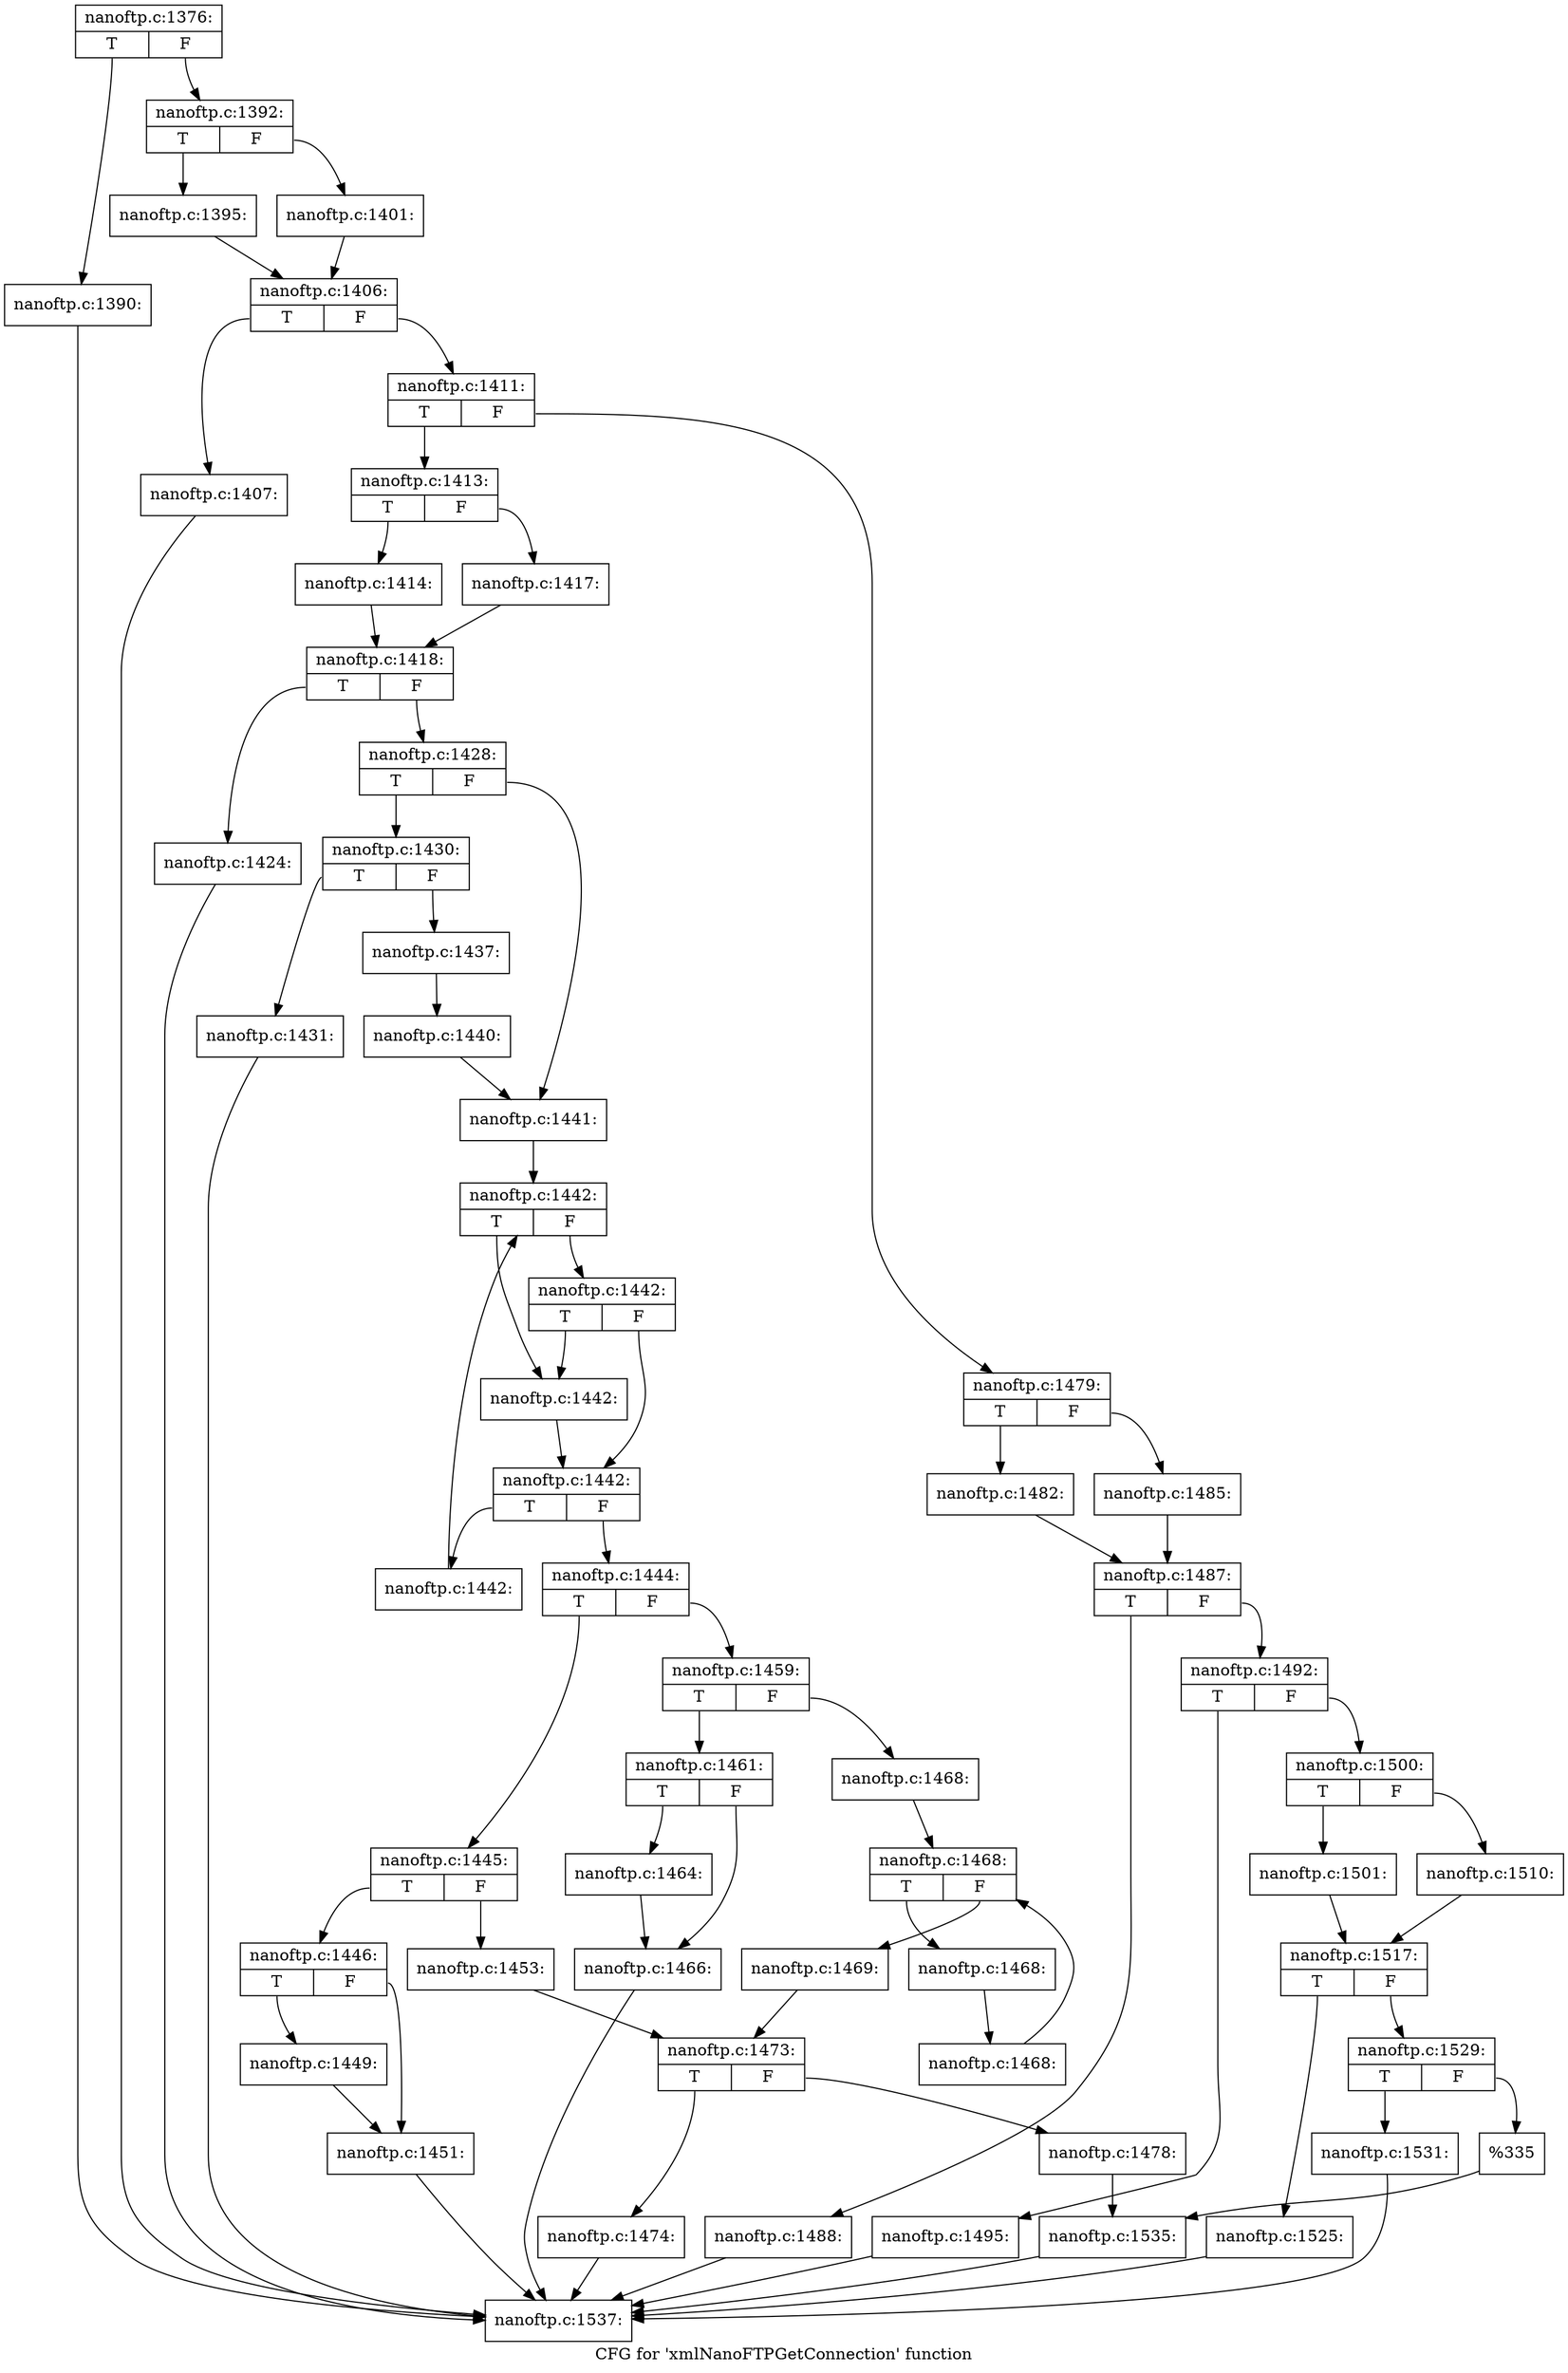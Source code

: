 digraph "CFG for 'xmlNanoFTPGetConnection' function" {
	label="CFG for 'xmlNanoFTPGetConnection' function";

	Node0x3efd7c0 [shape=record,label="{nanoftp.c:1376:|{<s0>T|<s1>F}}"];
	Node0x3efd7c0:s0 -> Node0x3f001a0;
	Node0x3efd7c0:s1 -> Node0x3f001f0;
	Node0x3f001a0 [shape=record,label="{nanoftp.c:1390:}"];
	Node0x3f001a0 -> Node0x3ef0ce0;
	Node0x3f001f0 [shape=record,label="{nanoftp.c:1392:|{<s0>T|<s1>F}}"];
	Node0x3f001f0:s0 -> Node0x3f008c0;
	Node0x3f001f0:s1 -> Node0x3f00960;
	Node0x3f008c0 [shape=record,label="{nanoftp.c:1395:}"];
	Node0x3f008c0 -> Node0x3f00910;
	Node0x3f00960 [shape=record,label="{nanoftp.c:1401:}"];
	Node0x3f00960 -> Node0x3f00910;
	Node0x3f00910 [shape=record,label="{nanoftp.c:1406:|{<s0>T|<s1>F}}"];
	Node0x3f00910:s0 -> Node0x3f02630;
	Node0x3f00910:s1 -> Node0x3f02680;
	Node0x3f02630 [shape=record,label="{nanoftp.c:1407:}"];
	Node0x3f02630 -> Node0x3ef0ce0;
	Node0x3f02680 [shape=record,label="{nanoftp.c:1411:|{<s0>T|<s1>F}}"];
	Node0x3f02680:s0 -> Node0x3f02e60;
	Node0x3f02680:s1 -> Node0x3f02f00;
	Node0x3f02e60 [shape=record,label="{nanoftp.c:1413:|{<s0>T|<s1>F}}"];
	Node0x3f02e60:s0 -> Node0x3f03330;
	Node0x3f02e60:s1 -> Node0x3f033d0;
	Node0x3f03330 [shape=record,label="{nanoftp.c:1414:}"];
	Node0x3f03330 -> Node0x3f03380;
	Node0x3f033d0 [shape=record,label="{nanoftp.c:1417:}"];
	Node0x3f033d0 -> Node0x3f03380;
	Node0x3f03380 [shape=record,label="{nanoftp.c:1418:|{<s0>T|<s1>F}}"];
	Node0x3f03380:s0 -> Node0x3f049c0;
	Node0x3f03380:s1 -> Node0x3f04a10;
	Node0x3f049c0 [shape=record,label="{nanoftp.c:1424:}"];
	Node0x3f049c0 -> Node0x3ef0ce0;
	Node0x3f04a10 [shape=record,label="{nanoftp.c:1428:|{<s0>T|<s1>F}}"];
	Node0x3f04a10:s0 -> Node0x3f05750;
	Node0x3f04a10:s1 -> Node0x3f057a0;
	Node0x3f05750 [shape=record,label="{nanoftp.c:1430:|{<s0>T|<s1>F}}"];
	Node0x3f05750:s0 -> Node0x3f05b60;
	Node0x3f05750:s1 -> Node0x3f05c00;
	Node0x3f05b60 [shape=record,label="{nanoftp.c:1431:}"];
	Node0x3f05b60 -> Node0x3ef0ce0;
	Node0x3f05c00 [shape=record,label="{nanoftp.c:1437:}"];
	Node0x3f05c00 -> Node0x3f05bb0;
	Node0x3f05bb0 [shape=record,label="{nanoftp.c:1440:}"];
	Node0x3f05bb0 -> Node0x3f057a0;
	Node0x3f057a0 [shape=record,label="{nanoftp.c:1441:}"];
	Node0x3f057a0 -> Node0x3f07330;
	Node0x3f07330 [shape=record,label="{nanoftp.c:1442:|{<s0>T|<s1>F}}"];
	Node0x3f07330:s0 -> Node0x3f07620;
	Node0x3f07330:s1 -> Node0x3f07670;
	Node0x3f07670 [shape=record,label="{nanoftp.c:1442:|{<s0>T|<s1>F}}"];
	Node0x3f07670:s0 -> Node0x3f07620;
	Node0x3f07670:s1 -> Node0x3f075d0;
	Node0x3f07620 [shape=record,label="{nanoftp.c:1442:}"];
	Node0x3f07620 -> Node0x3f075d0;
	Node0x3f075d0 [shape=record,label="{nanoftp.c:1442:|{<s0>T|<s1>F}}"];
	Node0x3f075d0:s0 -> Node0x3f08020;
	Node0x3f075d0:s1 -> Node0x3f07550;
	Node0x3f08020 [shape=record,label="{nanoftp.c:1442:}"];
	Node0x3f08020 -> Node0x3f07330;
	Node0x3f07550 [shape=record,label="{nanoftp.c:1444:|{<s0>T|<s1>F}}"];
	Node0x3f07550:s0 -> Node0x3f08340;
	Node0x3f07550:s1 -> Node0x3f083e0;
	Node0x3f08340 [shape=record,label="{nanoftp.c:1445:|{<s0>T|<s1>F}}"];
	Node0x3f08340:s0 -> Node0x3f08a30;
	Node0x3f08340:s1 -> Node0x3f08a80;
	Node0x3f08a30 [shape=record,label="{nanoftp.c:1446:|{<s0>T|<s1>F}}"];
	Node0x3f08a30:s0 -> Node0x3f093d0;
	Node0x3f08a30:s1 -> Node0x3f09c30;
	Node0x3f093d0 [shape=record,label="{nanoftp.c:1449:}"];
	Node0x3f093d0 -> Node0x3f09c30;
	Node0x3f09c30 [shape=record,label="{nanoftp.c:1451:}"];
	Node0x3f09c30 -> Node0x3ef0ce0;
	Node0x3f08a80 [shape=record,label="{nanoftp.c:1453:}"];
	Node0x3f08a80 -> Node0x3f08390;
	Node0x3f083e0 [shape=record,label="{nanoftp.c:1459:|{<s0>T|<s1>F}}"];
	Node0x3f083e0:s0 -> Node0x3e2a000;
	Node0x3f083e0:s1 -> Node0x3f0b220;
	Node0x3e2a000 [shape=record,label="{nanoftp.c:1461:|{<s0>T|<s1>F}}"];
	Node0x3e2a000:s0 -> Node0x3e235e0;
	Node0x3e2a000:s1 -> Node0x3e23630;
	Node0x3e235e0 [shape=record,label="{nanoftp.c:1464:}"];
	Node0x3e235e0 -> Node0x3e23630;
	Node0x3e23630 [shape=record,label="{nanoftp.c:1466:}"];
	Node0x3e23630 -> Node0x3ef0ce0;
	Node0x3f0b220 [shape=record,label="{nanoftp.c:1468:}"];
	Node0x3f0b220 -> Node0x3f0d500;
	Node0x3f0d500 [shape=record,label="{nanoftp.c:1468:|{<s0>T|<s1>F}}"];
	Node0x3f0d500:s0 -> Node0x3f0d7e0;
	Node0x3f0d500:s1 -> Node0x3f0d360;
	Node0x3f0d7e0 [shape=record,label="{nanoftp.c:1468:}"];
	Node0x3f0d7e0 -> Node0x3f0d750;
	Node0x3f0d750 [shape=record,label="{nanoftp.c:1468:}"];
	Node0x3f0d750 -> Node0x3f0d500;
	Node0x3f0d360 [shape=record,label="{nanoftp.c:1469:}"];
	Node0x3f0d360 -> Node0x3f08390;
	Node0x3f08390 [shape=record,label="{nanoftp.c:1473:|{<s0>T|<s1>F}}"];
	Node0x3f08390:s0 -> Node0x3f0e720;
	Node0x3f08390:s1 -> Node0x3f0ed00;
	Node0x3f0e720 [shape=record,label="{nanoftp.c:1474:}"];
	Node0x3f0e720 -> Node0x3ef0ce0;
	Node0x3f0ed00 [shape=record,label="{nanoftp.c:1478:}"];
	Node0x3f0ed00 -> Node0x3f02eb0;
	Node0x3f02f00 [shape=record,label="{nanoftp.c:1479:|{<s0>T|<s1>F}}"];
	Node0x3f02f00:s0 -> Node0x3f10630;
	Node0x3f02f00:s1 -> Node0x3f10ba0;
	Node0x3f10630 [shape=record,label="{nanoftp.c:1482:}"];
	Node0x3f10630 -> Node0x3f10b50;
	Node0x3f10ba0 [shape=record,label="{nanoftp.c:1485:}"];
	Node0x3f10ba0 -> Node0x3f10b50;
	Node0x3f10b50 [shape=record,label="{nanoftp.c:1487:|{<s0>T|<s1>F}}"];
	Node0x3f10b50:s0 -> Node0x3f11450;
	Node0x3f10b50:s1 -> Node0x3f114a0;
	Node0x3f11450 [shape=record,label="{nanoftp.c:1488:}"];
	Node0x3f11450 -> Node0x3ef0ce0;
	Node0x3f114a0 [shape=record,label="{nanoftp.c:1492:|{<s0>T|<s1>F}}"];
	Node0x3f114a0:s0 -> Node0x3f118b0;
	Node0x3f114a0:s1 -> Node0x3f12a60;
	Node0x3f118b0 [shape=record,label="{nanoftp.c:1495:}"];
	Node0x3f118b0 -> Node0x3ef0ce0;
	Node0x3f12a60 [shape=record,label="{nanoftp.c:1500:|{<s0>T|<s1>F}}"];
	Node0x3f12a60:s0 -> Node0x3f12f00;
	Node0x3f12a60:s1 -> Node0x3f13a80;
	Node0x3f12f00 [shape=record,label="{nanoftp.c:1501:}"];
	Node0x3f12f00 -> Node0x3f13a30;
	Node0x3f13a80 [shape=record,label="{nanoftp.c:1510:}"];
	Node0x3f13a80 -> Node0x3f13a30;
	Node0x3f13a30 [shape=record,label="{nanoftp.c:1517:|{<s0>T|<s1>F}}"];
	Node0x3f13a30:s0 -> Node0x3f17c20;
	Node0x3f13a30:s1 -> Node0x3f17c70;
	Node0x3f17c20 [shape=record,label="{nanoftp.c:1525:}"];
	Node0x3f17c20 -> Node0x3ef0ce0;
	Node0x3f17c70 [shape=record,label="{nanoftp.c:1529:|{<s0>T|<s1>F}}"];
	Node0x3f17c70:s0 -> Node0x3f18a10;
	Node0x3f17c70:s1 -> Node0x3f18a60;
	Node0x3f18a10 [shape=record,label="{nanoftp.c:1531:}"];
	Node0x3f18a10 -> Node0x3ef0ce0;
	Node0x3f18a60 [shape=record,label="{%335}"];
	Node0x3f18a60 -> Node0x3f02eb0;
	Node0x3f02eb0 [shape=record,label="{nanoftp.c:1535:}"];
	Node0x3f02eb0 -> Node0x3ef0ce0;
	Node0x3ef0ce0 [shape=record,label="{nanoftp.c:1537:}"];
}
